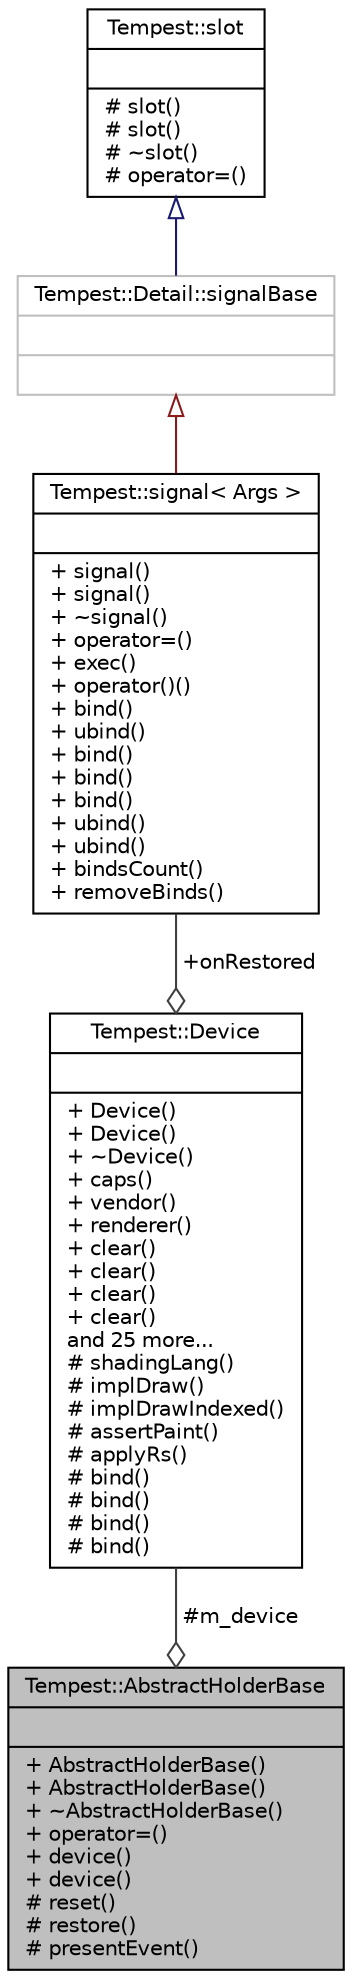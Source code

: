 digraph "Tempest::AbstractHolderBase"
{
  edge [fontname="Helvetica",fontsize="10",labelfontname="Helvetica",labelfontsize="10"];
  node [fontname="Helvetica",fontsize="10",shape=record];
  Node19 [label="{Tempest::AbstractHolderBase\n||+ AbstractHolderBase()\l+ AbstractHolderBase()\l+ ~AbstractHolderBase()\l+ operator=()\l+ device()\l+ device()\l# reset()\l# restore()\l# presentEvent()\l}",height=0.2,width=0.4,color="black", fillcolor="grey75", style="filled", fontcolor="black"];
  Node20 -> Node19 [color="grey25",fontsize="10",style="solid",label=" #m_device" ,arrowhead="odiamond",fontname="Helvetica"];
  Node20 [label="{Tempest::Device\n||+ Device()\l+ Device()\l+ ~Device()\l+ caps()\l+ vendor()\l+ renderer()\l+ clear()\l+ clear()\l+ clear()\l+ clear()\land 25 more...\l# shadingLang()\l# implDraw()\l# implDrawIndexed()\l# assertPaint()\l# applyRs()\l# bind()\l# bind()\l# bind()\l# bind()\l}",height=0.2,width=0.4,color="black", fillcolor="white", style="filled",URL="$class_tempest_1_1_device.html"];
  Node21 -> Node20 [color="grey25",fontsize="10",style="solid",label=" +onRestored" ,arrowhead="odiamond",fontname="Helvetica"];
  Node21 [label="{Tempest::signal\< Args \>\n||+ signal()\l+ signal()\l+ ~signal()\l+ operator=()\l+ exec()\l+ operator()()\l+ bind()\l+ ubind()\l+ bind()\l+ bind()\l+ bind()\l+ ubind()\l+ ubind()\l+ bindsCount()\l+ removeBinds()\l}",height=0.2,width=0.4,color="black", fillcolor="white", style="filled",URL="$class_tempest_1_1signal.html",tooltip="signal class, for signals and slots system. "];
  Node22 -> Node21 [dir="back",color="firebrick4",fontsize="10",style="solid",arrowtail="onormal",fontname="Helvetica"];
  Node22 [label="{Tempest::Detail::signalBase\n||}",height=0.2,width=0.4,color="grey75", fillcolor="white", style="filled"];
  Node23 -> Node22 [dir="back",color="midnightblue",fontsize="10",style="solid",arrowtail="onormal",fontname="Helvetica"];
  Node23 [label="{Tempest::slot\n||# slot()\l# slot()\l# ~slot()\l# operator=()\l}",height=0.2,width=0.4,color="black", fillcolor="white", style="filled",URL="$class_tempest_1_1slot.html"];
}
